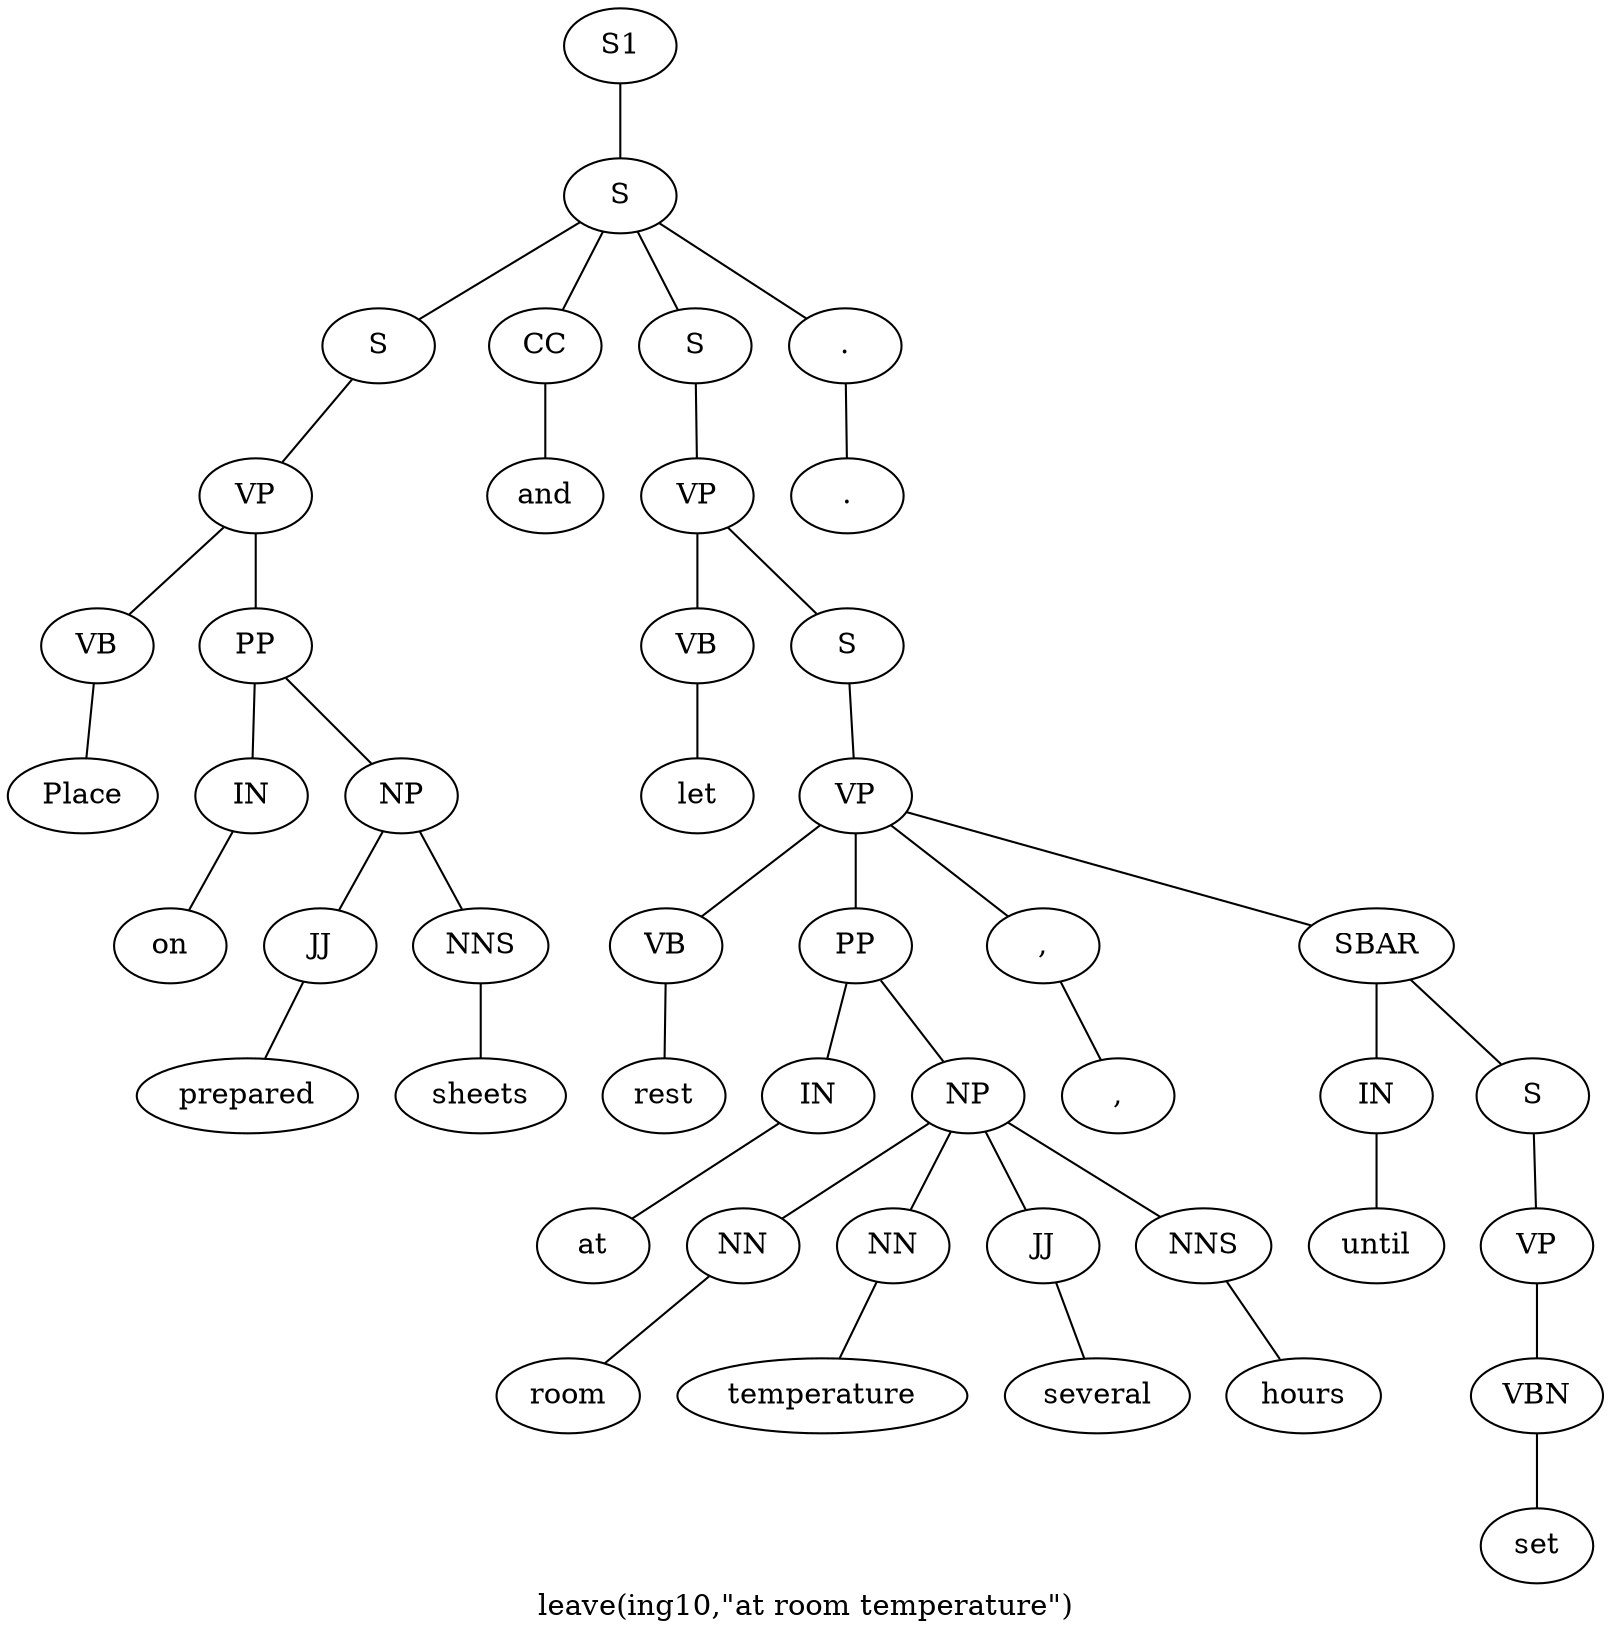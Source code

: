 graph SyntaxGraph {
	label = "leave(ing10,\"at room temperature\")";
	Node0 [label="S1"];
	Node1 [label="S"];
	Node2 [label="S"];
	Node3 [label="VP"];
	Node4 [label="VB"];
	Node5 [label="Place"];
	Node6 [label="PP"];
	Node7 [label="IN"];
	Node8 [label="on"];
	Node9 [label="NP"];
	Node10 [label="JJ"];
	Node11 [label="prepared"];
	Node12 [label="NNS"];
	Node13 [label="sheets"];
	Node14 [label="CC"];
	Node15 [label="and"];
	Node16 [label="S"];
	Node17 [label="VP"];
	Node18 [label="VB"];
	Node19 [label="let"];
	Node20 [label="S"];
	Node21 [label="VP"];
	Node22 [label="VB"];
	Node23 [label="rest"];
	Node24 [label="PP"];
	Node25 [label="IN"];
	Node26 [label="at"];
	Node27 [label="NP"];
	Node28 [label="NN"];
	Node29 [label="room"];
	Node30 [label="NN"];
	Node31 [label="temperature"];
	Node32 [label="JJ"];
	Node33 [label="several"];
	Node34 [label="NNS"];
	Node35 [label="hours"];
	Node36 [label=","];
	Node37 [label=","];
	Node38 [label="SBAR"];
	Node39 [label="IN"];
	Node40 [label="until"];
	Node41 [label="S"];
	Node42 [label="VP"];
	Node43 [label="VBN"];
	Node44 [label="set"];
	Node45 [label="."];
	Node46 [label="."];

	Node0 -- Node1;
	Node1 -- Node2;
	Node1 -- Node14;
	Node1 -- Node16;
	Node1 -- Node45;
	Node2 -- Node3;
	Node3 -- Node4;
	Node3 -- Node6;
	Node4 -- Node5;
	Node6 -- Node7;
	Node6 -- Node9;
	Node7 -- Node8;
	Node9 -- Node10;
	Node9 -- Node12;
	Node10 -- Node11;
	Node12 -- Node13;
	Node14 -- Node15;
	Node16 -- Node17;
	Node17 -- Node18;
	Node17 -- Node20;
	Node18 -- Node19;
	Node20 -- Node21;
	Node21 -- Node22;
	Node21 -- Node24;
	Node21 -- Node36;
	Node21 -- Node38;
	Node22 -- Node23;
	Node24 -- Node25;
	Node24 -- Node27;
	Node25 -- Node26;
	Node27 -- Node28;
	Node27 -- Node30;
	Node27 -- Node32;
	Node27 -- Node34;
	Node28 -- Node29;
	Node30 -- Node31;
	Node32 -- Node33;
	Node34 -- Node35;
	Node36 -- Node37;
	Node38 -- Node39;
	Node38 -- Node41;
	Node39 -- Node40;
	Node41 -- Node42;
	Node42 -- Node43;
	Node43 -- Node44;
	Node45 -- Node46;
}